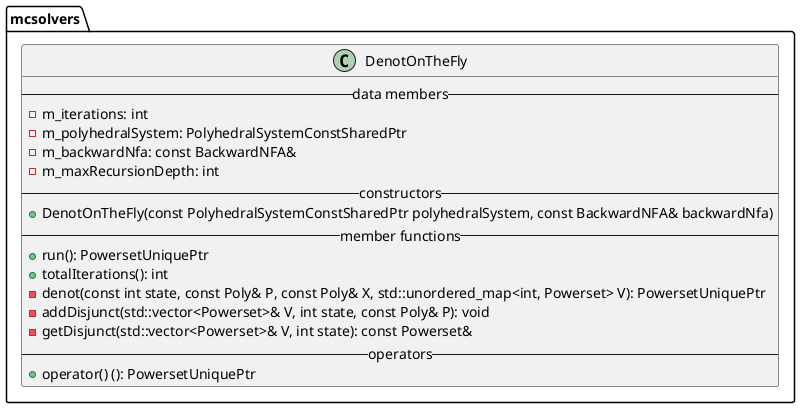 @startuml
package mcsolvers {
    class DenotOnTheFly {
        --data members--
        -m_iterations: int
        -m_polyhedralSystem: PolyhedralSystemConstSharedPtr
        -m_backwardNfa: const BackwardNFA&
        -m_maxRecursionDepth: int
        --constructors--
        +DenotOnTheFly(const PolyhedralSystemConstSharedPtr polyhedralSystem, const BackwardNFA& backwardNfa)
        --member functions--
        +run(): PowersetUniquePtr
        +totalIterations(): int
        -denot(const int state, const Poly& P, const Poly& X, std::unordered_map<int, Powerset> V): PowersetUniquePtr
        -addDisjunct(std::vector<Powerset>& V, int state, const Poly& P): void
        -getDisjunct(std::vector<Powerset>& V, int state): const Powerset&
        --operators--
        +operator() (): PowersetUniquePtr
    }
}
@enduml